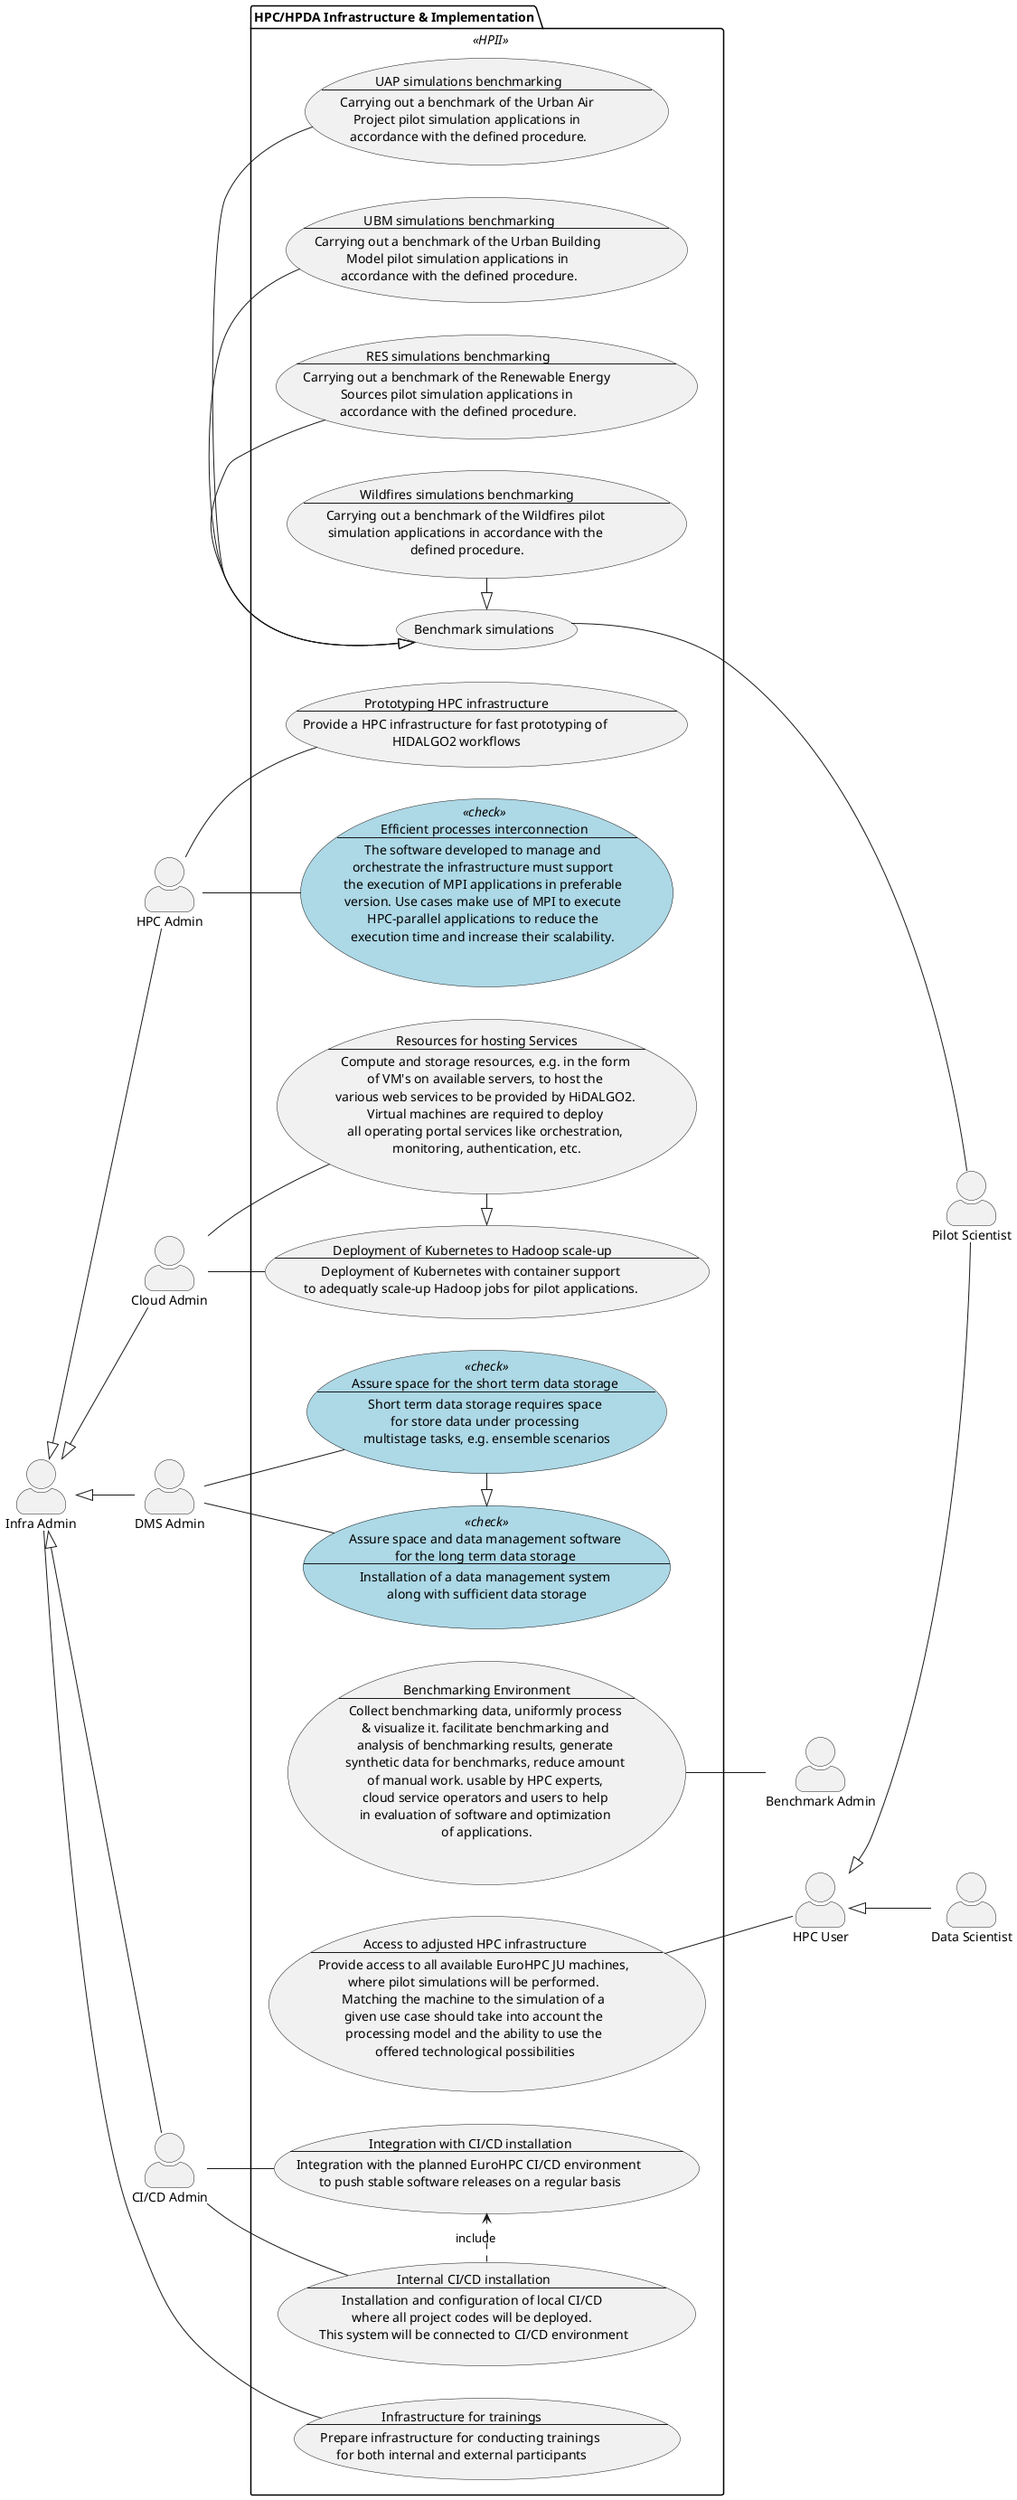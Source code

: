 @startuml hidalgo2_infra
'left to right direction
skinparam actorStyle awesome

'actors
actor "Infra Admin" as infra_admin
actor "HPC Admin" as hpc_admin
actor "Cloud Admin" as cloud_admin
actor "DMS Admin" as dms_admin
actor "CI/CD Admin" as cicd_admin


infra_admin <|-d- hpc_admin
infra_admin <|-d- dms_admin
infra_admin <|-d- cicd_admin
infra_admin <|-d- cloud_admin


'packages

package "HPC/HPDA Infrastructure & Implementation" << HPII >> {
    left to right direction


    usecase SCOHPII009 as "
    Benchmarking Environment
    --
    Collect benchmarking data, uniformly process 
    & visualize it. facilitate benchmarking and 
    analysis of benchmarking results, generate 
    synthetic data for benchmarks, reduce amount 
    of manual work. usable by HPC experts, 
    cloud service operators and users to help 
    in evaluation of software and optimization 
    of applications.
    "

    usecase SCOHPII001 as "
    Access to adjusted HPC infrastructure
    --
    Provide access to all available EuroHPC JU machines, 
    where pilot simulations will be performed. 
    Matching the machine to the simulation of a 
    given use case should take into account the 
    processing model and the ability to use the 
    offered technological possibilities
    "

    usecase SCOHPII002 as "
    Prototyping HPC infrastructure
    --
    Provide a HPC infrastructure for fast prototyping of 
    HIDALGO2 workflows
    "

    usecase SCOHPII003 as "
    Internal CI/CD installation
    --
    Installation and configuration of local CI/CD 
    where all project codes will be deployed. 
    This system will be connected to CI/CD environment
    "
   
    usecase SCOHPII004 as "
    Integration with CI/CD installation
    --
    Integration with the planned EuroHPC CI/CD environment 
    to push stable software releases on a regular basis
    "

    usecase SCOHPII005 <<check>> as "
    Assure space and data management software 
    for the long term data storage 
    --
    Installation of a data management system 
    along with sufficient data storage
    "

    usecase SCOHPII006 <<check>> as "
    Assure space for the short term data storage 
    --
    Short term data storage requires space 
    for store data under processing 
    multistage tasks, e.g. ensemble scenarios
    "

    usecase SCOHPII007 as "
    Resources for hosting Services
    --
    Compute and storage resources, e.g. in the form 
    of VM's on available servers, to host the 
    various web services to be provided by HiDALGO2. 
    Virtual machines are required to deploy 
    all operating portal services like orchestration, 
    monitoring, authentication, etc.
    "

    usecase SCOHPII008 as "
    Deployment of Kubernetes to Hadoop scale-up
    --
    Deployment of Kubernetes with container support 
    to adequatly scale-up Hadoop jobs for pilot applications. 
    "

    

    usecase SCOHPII010 <<check>> as "
    Efficient processes interconnection
    --
    The software developed to manage and 
    orchestrate the infrastructure must support 
    the execution of MPI applications in preferable 
    version. Use cases make use of MPI to execute 
    HPC-parallel applications to reduce the 
    execution time and increase their scalability. 
    "

    usecase SCOHPII011 as "
    UAP simulations benchmarking
    --
    Carrying out a benchmark of the Urban Air 
    Project pilot simulation applications in 
    accordance with the defined procedure.
    "

    usecase SCOHPII012 as "
    UBM simulations benchmarking
    --
    Carrying out a benchmark of the Urban Building 
    Model pilot simulation applications in 
    accordance with the defined procedure.
    "

    usecase SCOHPII013 as "
    RES simulations benchmarking
    --
    Carrying out a benchmark of the Renewable Energy 
    Sources pilot simulation applications in 
    accordance with the defined procedure.
    "

    usecase SCOHPII014 as "
    Wildfires simulations benchmarking
    --
    Carrying out a benchmark of the Wildfires pilot 
    simulation applications in accordance with the 
    defined procedure.
    "

    usecase SCOHPII015 as "
    Infrastructure for trainings
    --
    Prepare infrastructure for conducting trainings 
    for both internal and external participants
    " 

    usecase SCOHPII016 as "
    Benchmark simulations
    "

    SCOHPII011 -l-|> SCOHPII016
    SCOHPII012 -l-|> SCOHPII016
    SCOHPII013 -l-|> SCOHPII016
    SCOHPII014 -l-|> SCOHPII016
    SCOHPII007 -l-|> SCOHPII008
    SCOHPII006 -l-|> SCOHPII005
    SCOHPII003 .r.> SCOHPII004 : include
}

actor "HPC User" as hpc_user
actor "Pilot Scientist" as pilot_scientist
actor "Data Scientist" as data_scientist
actor "Benchmark Admin" as bench_admin

hpc_user <|-- pilot_scientist
hpc_user <|-- data_scientist

hpc_admin -- SCOHPII002
cicd_admin -- SCOHPII003
cicd_admin -- SCOHPII004
dms_admin -- SCOHPII005
dms_admin -- SCOHPII006
cloud_admin -- SCOHPII007
cloud_admin -- SCOHPII008
hpc_admin -- SCOHPII010
infra_admin -- SCOHPII015
SCOHPII001 -- hpc_user
SCOHPII016 -- pilot_scientist
SCOHPII009 -- bench_admin

skinparam usecase<<check>> {
    BackgroundColor LightBlue
}

@enduml